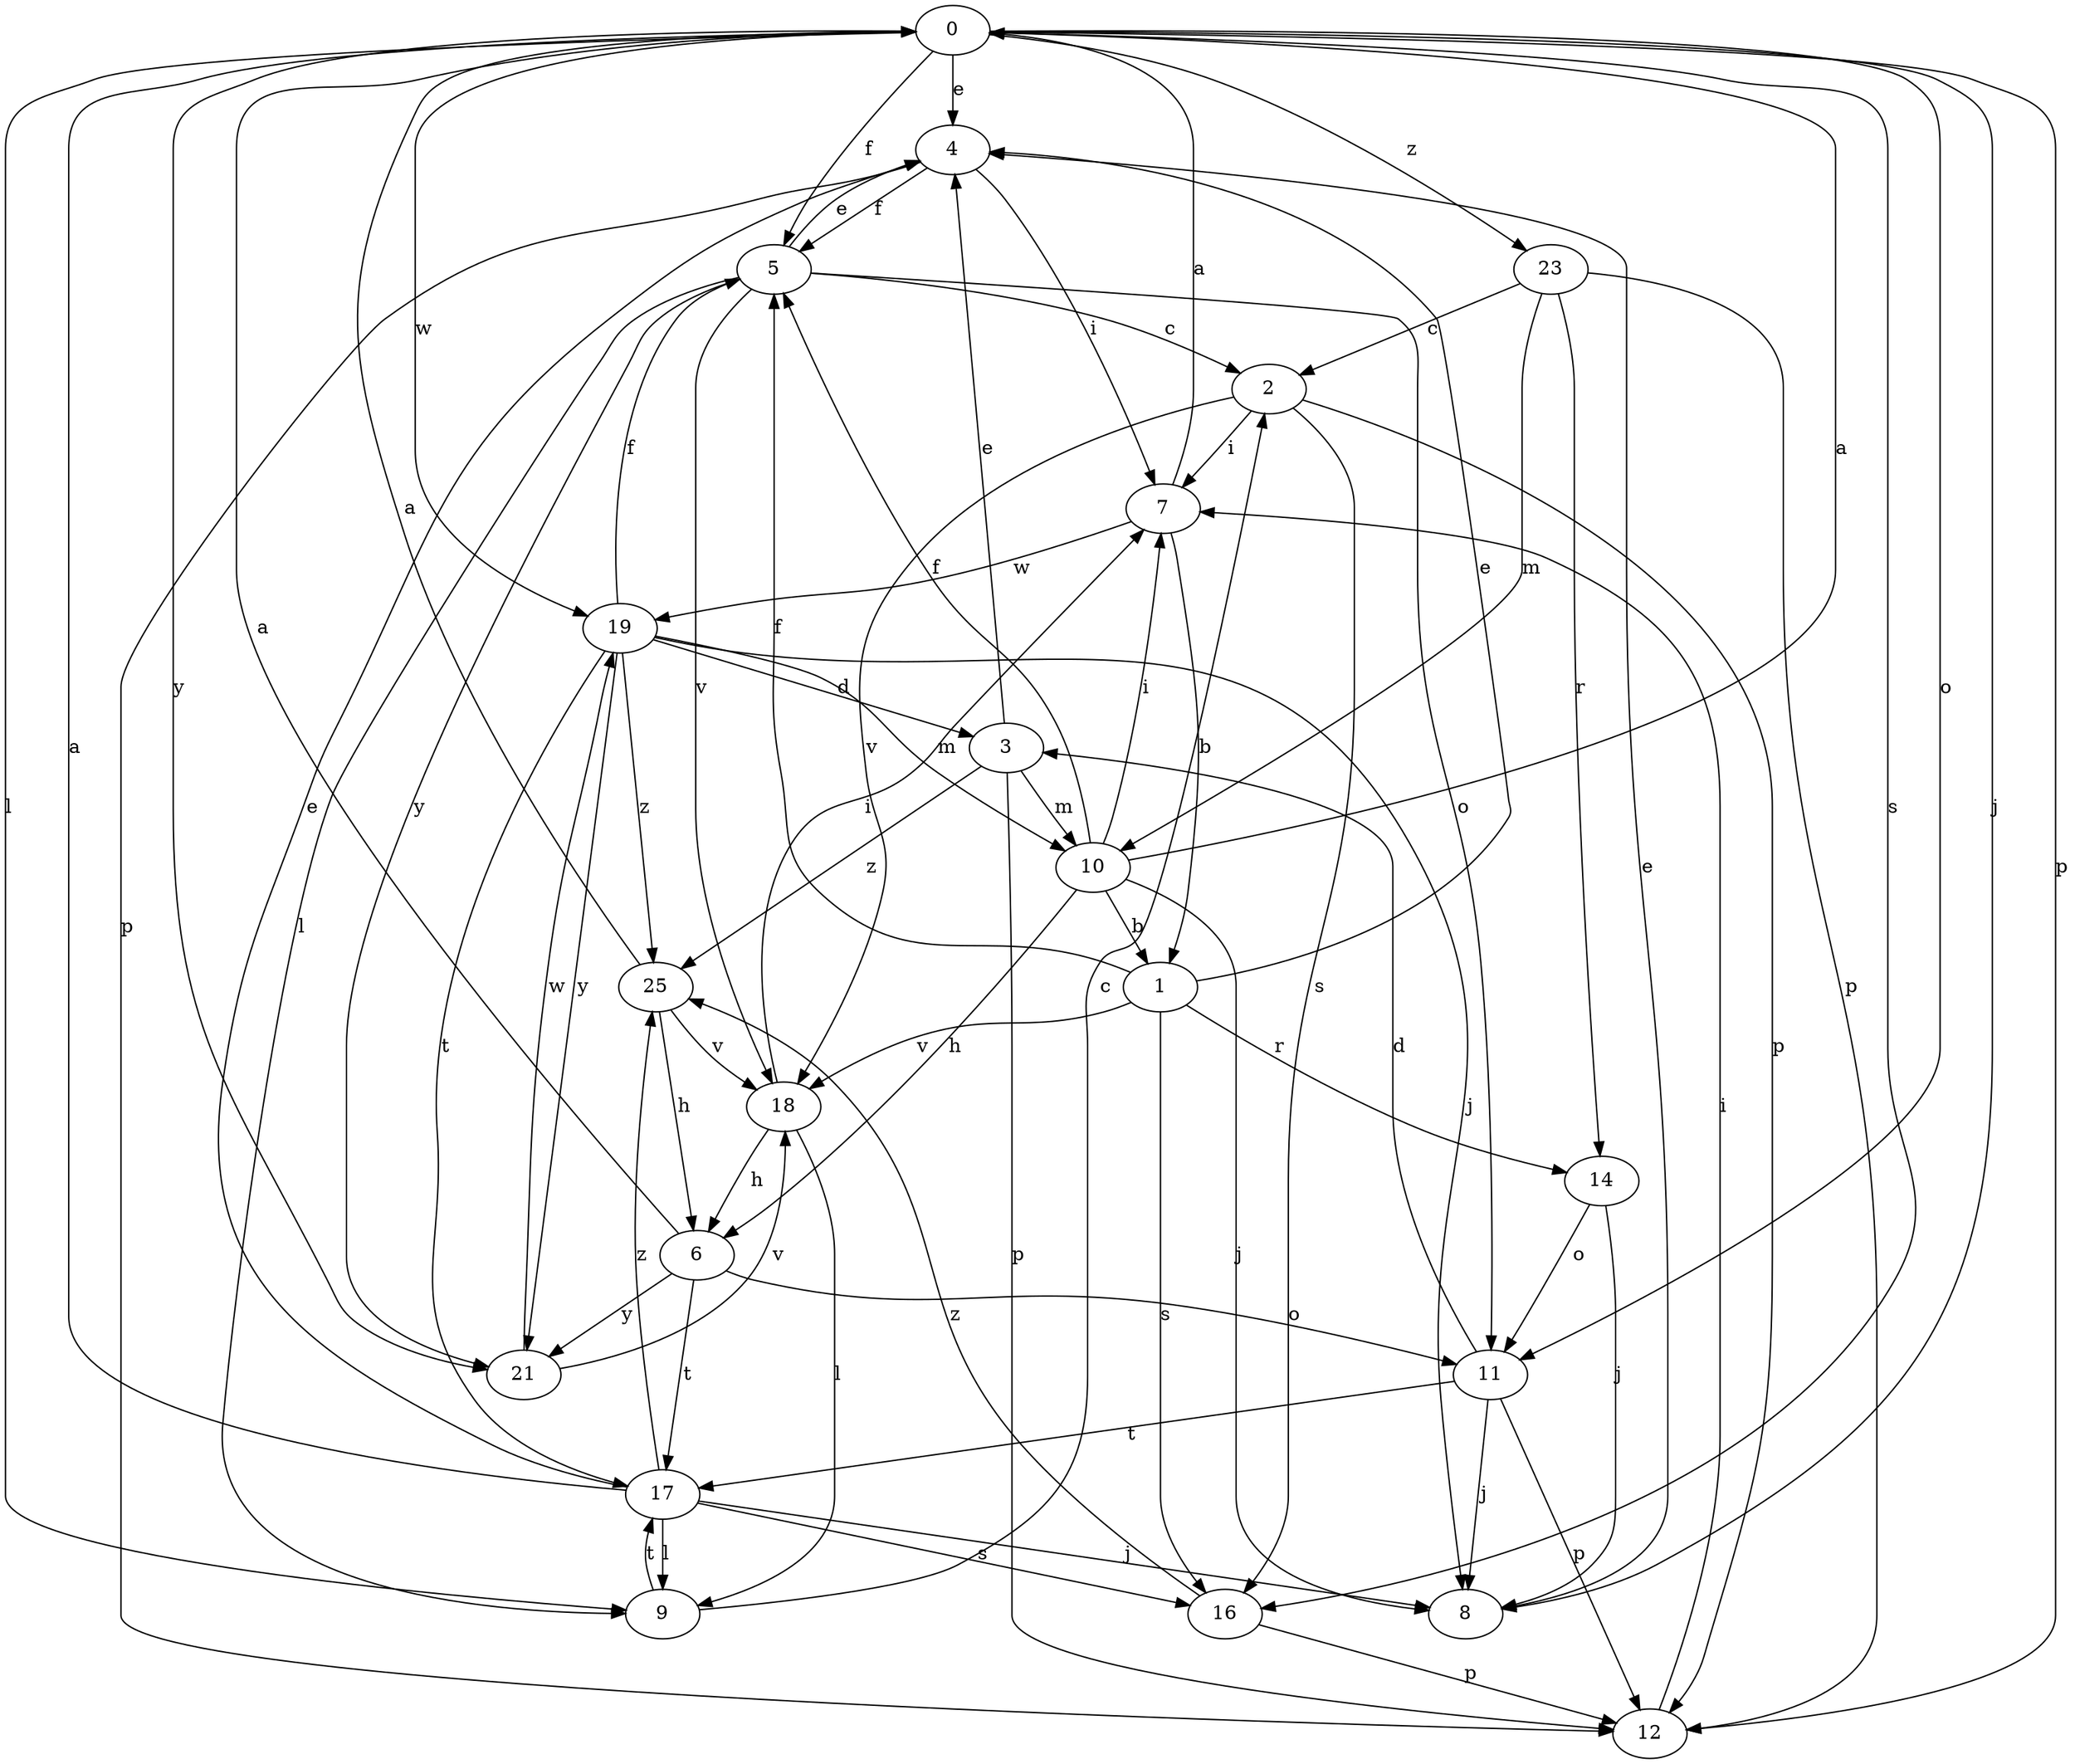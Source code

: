 strict digraph  {
0;
1;
2;
3;
4;
5;
6;
7;
8;
9;
10;
11;
12;
14;
16;
17;
18;
19;
21;
23;
25;
0 -> 4  [label=e];
0 -> 5  [label=f];
0 -> 8  [label=j];
0 -> 9  [label=l];
0 -> 11  [label=o];
0 -> 12  [label=p];
0 -> 16  [label=s];
0 -> 19  [label=w];
0 -> 21  [label=y];
0 -> 23  [label=z];
1 -> 4  [label=e];
1 -> 5  [label=f];
1 -> 14  [label=r];
1 -> 16  [label=s];
1 -> 18  [label=v];
2 -> 7  [label=i];
2 -> 12  [label=p];
2 -> 16  [label=s];
2 -> 18  [label=v];
3 -> 4  [label=e];
3 -> 10  [label=m];
3 -> 12  [label=p];
3 -> 25  [label=z];
4 -> 5  [label=f];
4 -> 7  [label=i];
4 -> 12  [label=p];
5 -> 2  [label=c];
5 -> 4  [label=e];
5 -> 9  [label=l];
5 -> 11  [label=o];
5 -> 18  [label=v];
5 -> 21  [label=y];
6 -> 0  [label=a];
6 -> 11  [label=o];
6 -> 17  [label=t];
6 -> 21  [label=y];
7 -> 0  [label=a];
7 -> 1  [label=b];
7 -> 19  [label=w];
8 -> 4  [label=e];
9 -> 2  [label=c];
9 -> 17  [label=t];
10 -> 0  [label=a];
10 -> 1  [label=b];
10 -> 5  [label=f];
10 -> 6  [label=h];
10 -> 7  [label=i];
10 -> 8  [label=j];
11 -> 3  [label=d];
11 -> 8  [label=j];
11 -> 12  [label=p];
11 -> 17  [label=t];
12 -> 7  [label=i];
14 -> 8  [label=j];
14 -> 11  [label=o];
16 -> 12  [label=p];
16 -> 25  [label=z];
17 -> 0  [label=a];
17 -> 4  [label=e];
17 -> 8  [label=j];
17 -> 9  [label=l];
17 -> 16  [label=s];
17 -> 25  [label=z];
18 -> 6  [label=h];
18 -> 7  [label=i];
18 -> 9  [label=l];
19 -> 3  [label=d];
19 -> 5  [label=f];
19 -> 8  [label=j];
19 -> 10  [label=m];
19 -> 17  [label=t];
19 -> 21  [label=y];
19 -> 25  [label=z];
21 -> 18  [label=v];
21 -> 19  [label=w];
23 -> 2  [label=c];
23 -> 10  [label=m];
23 -> 12  [label=p];
23 -> 14  [label=r];
25 -> 0  [label=a];
25 -> 6  [label=h];
25 -> 18  [label=v];
}
